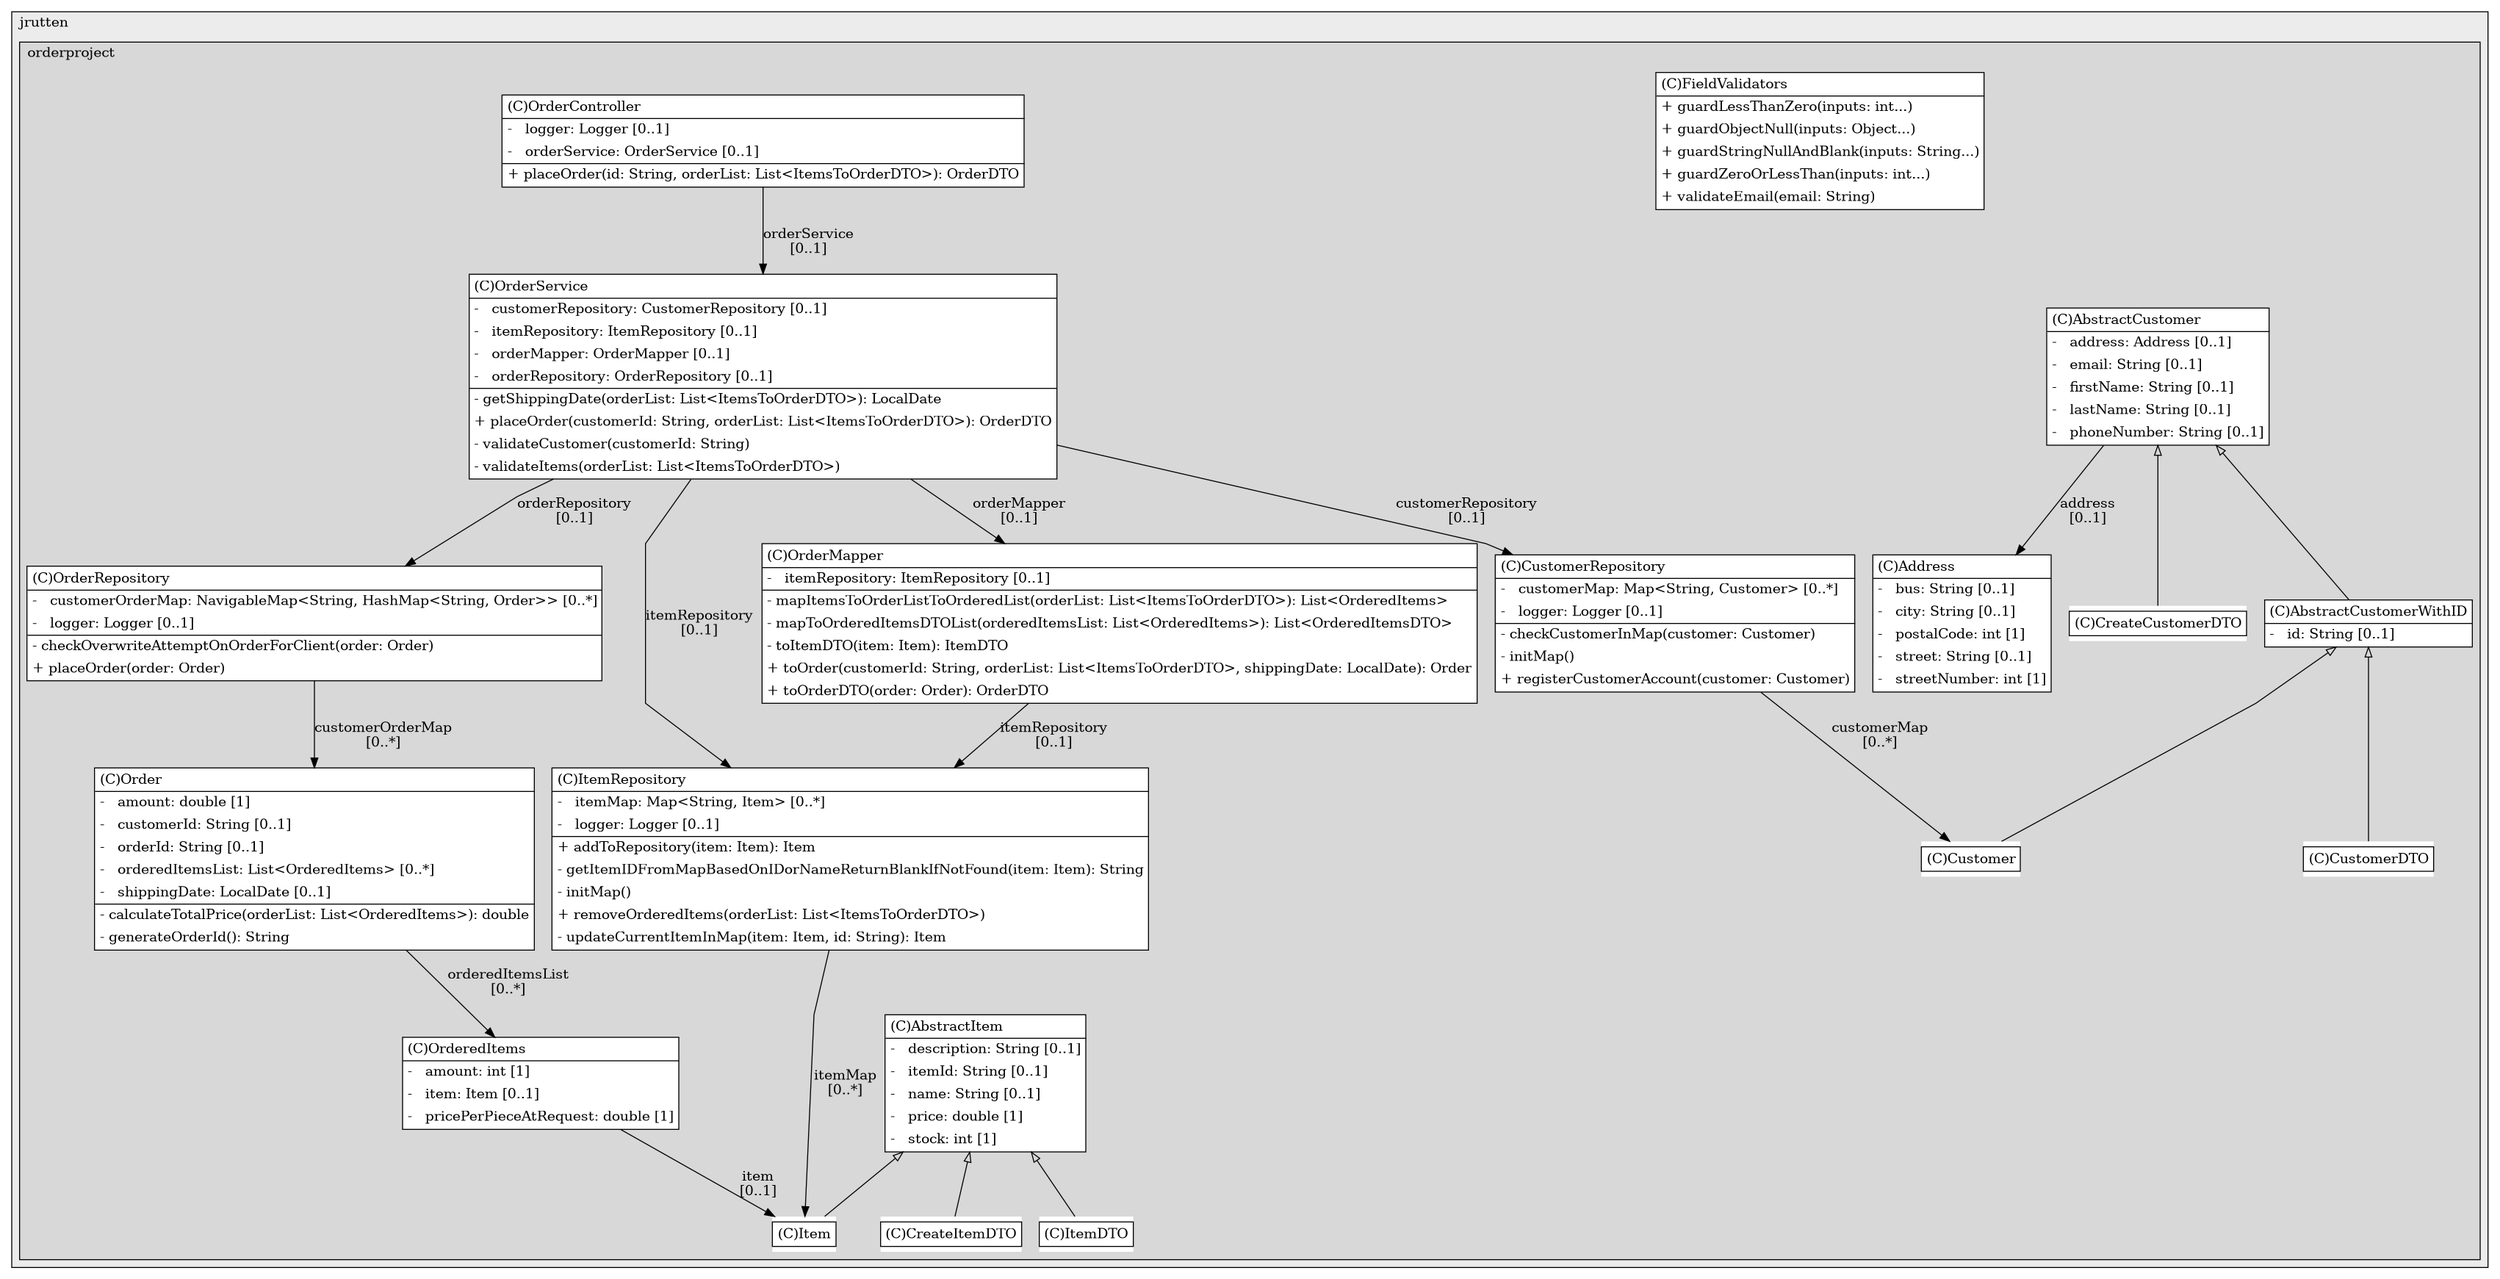 @startuml

/' diagram meta data start
config=StructureConfiguration;
{
  "projectClassification": {
    "searchMode": "OpenProject", // OpenProject, AllProjects
    "includedProjects": "",
    "pathEndKeywords": "*.impl",
    "isClientPath": "",
    "isClientName": "",
    "isTestPath": "",
    "isTestName": "",
    "isMappingPath": "",
    "isMappingName": "",
    "isDataAccessPath": "",
    "isDataAccessName": "",
    "isDataStructurePath": "",
    "isDataStructureName": "",
    "isInterfaceStructuresPath": "",
    "isInterfaceStructuresName": "",
    "isEntryPointPath": "",
    "isEntryPointName": "",
    "treatFinalFieldsAsMandatory": false
  },
  "graphRestriction": {
    "classPackageExcludeFilter": "",
    "classPackageIncludeFilter": "",
    "classNameExcludeFilter": "",
    "classNameIncludeFilter": "",
    "methodNameExcludeFilter": "",
    "methodNameIncludeFilter": "",
    "removeByInheritance": "", // inheritance/annotation based filtering is done in a second step
    "removeByAnnotation": "",
    "removeByClassPackage": "", // cleanup the graph after inheritance/annotation based filtering is done
    "removeByClassName": "",
    "cutMappings": false,
    "cutEnum": true,
    "cutTests": true,
    "cutClient": true,
    "cutDataAccess": false,
    "cutInterfaceStructures": false,
    "cutDataStructures": false,
    "cutGetterAndSetter": true,
    "cutConstructors": true
  },
  "graphTraversal": {
    "forwardDepth": 6,
    "backwardDepth": 6,
    "classPackageExcludeFilter": "",
    "classPackageIncludeFilter": "",
    "classNameExcludeFilter": "",
    "classNameIncludeFilter": "",
    "methodNameExcludeFilter": "",
    "methodNameIncludeFilter": "",
    "hideMappings": false,
    "hideDataStructures": false,
    "hidePrivateMethods": true,
    "hideInterfaceCalls": true, // indirection: implementation -> interface (is hidden) -> implementation
    "onlyShowApplicationEntryPoints": false, // root node is included
    "useMethodCallsForStructureDiagram": "ForwardOnly" // ForwardOnly, BothDirections, No
  },
  "details": {
    "aggregation": "GroupByClass", // ByClass, GroupByClass, None
    "showClassGenericTypes": true,
    "showMethods": true,
    "showMethodParameterNames": true,
    "showMethodParameterTypes": true,
    "showMethodReturnType": true,
    "showPackageLevels": 2,
    "showDetailedClassStructure": true
  },
  "rootClass": "org.jrutten.orderproject.order.OrderService",
  "extensionCallbackMethod": "" // qualified.class.name#methodName - signature: public static String method(String)
}
diagram meta data end '/



digraph g {
    rankdir="TB"
    splines=polyline
    

'nodes 
subgraph cluster_1333511978 { 
   	label=jrutten
	labeljust=l
	fillcolor="#ececec"
	style=filled
   
   subgraph cluster_879562275 { 
   	label=orderproject
	labeljust=l
	fillcolor="#d8d8d8"
	style=filled
   
   AbstractCustomer1737554367[
	label=<<TABLE BORDER="1" CELLBORDER="0" CELLPADDING="4" CELLSPACING="0">
<TR><TD ALIGN="LEFT" >(C)AbstractCustomer</TD></TR>
<HR/>
<TR><TD ALIGN="LEFT" >-   address: Address [0..1]</TD></TR>
<TR><TD ALIGN="LEFT" >-   email: String [0..1]</TD></TR>
<TR><TD ALIGN="LEFT" >-   firstName: String [0..1]</TD></TR>
<TR><TD ALIGN="LEFT" >-   lastName: String [0..1]</TD></TR>
<TR><TD ALIGN="LEFT" >-   phoneNumber: String [0..1]</TD></TR>
</TABLE>>
	style=filled
	margin=0
	shape=plaintext
	fillcolor="#FFFFFF"
];

AbstractCustomerWithID1737554367[
	label=<<TABLE BORDER="1" CELLBORDER="0" CELLPADDING="4" CELLSPACING="0">
<TR><TD ALIGN="LEFT" >(C)AbstractCustomerWithID</TD></TR>
<HR/>
<TR><TD ALIGN="LEFT" >-   id: String [0..1]</TD></TR>
</TABLE>>
	style=filled
	margin=0
	shape=plaintext
	fillcolor="#FFFFFF"
];

AbstractItem895683956[
	label=<<TABLE BORDER="1" CELLBORDER="0" CELLPADDING="4" CELLSPACING="0">
<TR><TD ALIGN="LEFT" >(C)AbstractItem</TD></TR>
<HR/>
<TR><TD ALIGN="LEFT" >-   description: String [0..1]</TD></TR>
<TR><TD ALIGN="LEFT" >-   itemId: String [0..1]</TD></TR>
<TR><TD ALIGN="LEFT" >-   name: String [0..1]</TD></TR>
<TR><TD ALIGN="LEFT" >-   price: double [1]</TD></TR>
<TR><TD ALIGN="LEFT" >-   stock: int [1]</TD></TR>
</TABLE>>
	style=filled
	margin=0
	shape=plaintext
	fillcolor="#FFFFFF"
];

Address1737554367[
	label=<<TABLE BORDER="1" CELLBORDER="0" CELLPADDING="4" CELLSPACING="0">
<TR><TD ALIGN="LEFT" >(C)Address</TD></TR>
<HR/>
<TR><TD ALIGN="LEFT" >-   bus: String [0..1]</TD></TR>
<TR><TD ALIGN="LEFT" >-   city: String [0..1]</TD></TR>
<TR><TD ALIGN="LEFT" >-   postalCode: int [1]</TD></TR>
<TR><TD ALIGN="LEFT" >-   street: String [0..1]</TD></TR>
<TR><TD ALIGN="LEFT" >-   streetNumber: int [1]</TD></TR>
</TABLE>>
	style=filled
	margin=0
	shape=plaintext
	fillcolor="#FFFFFF"
];

CreateCustomerDTO1737554367[
	label=<<TABLE BORDER="1" CELLBORDER="0" CELLPADDING="4" CELLSPACING="0">
<TR><TD ALIGN="LEFT" >(C)CreateCustomerDTO</TD></TR>
</TABLE>>
	style=filled
	margin=0
	shape=plaintext
	fillcolor="#FFFFFF"
];

CreateItemDTO895683956[
	label=<<TABLE BORDER="1" CELLBORDER="0" CELLPADDING="4" CELLSPACING="0">
<TR><TD ALIGN="LEFT" >(C)CreateItemDTO</TD></TR>
</TABLE>>
	style=filled
	margin=0
	shape=plaintext
	fillcolor="#FFFFFF"
];

Customer1737554367[
	label=<<TABLE BORDER="1" CELLBORDER="0" CELLPADDING="4" CELLSPACING="0">
<TR><TD ALIGN="LEFT" >(C)Customer</TD></TR>
</TABLE>>
	style=filled
	margin=0
	shape=plaintext
	fillcolor="#FFFFFF"
];

CustomerDTO1737554367[
	label=<<TABLE BORDER="1" CELLBORDER="0" CELLPADDING="4" CELLSPACING="0">
<TR><TD ALIGN="LEFT" >(C)CustomerDTO</TD></TR>
</TABLE>>
	style=filled
	margin=0
	shape=plaintext
	fillcolor="#FFFFFF"
];

CustomerRepository1737554367[
	label=<<TABLE BORDER="1" CELLBORDER="0" CELLPADDING="4" CELLSPACING="0">
<TR><TD ALIGN="LEFT" >(C)CustomerRepository</TD></TR>
<HR/>
<TR><TD ALIGN="LEFT" >-   customerMap: Map&lt;String, Customer&gt; [0..*]</TD></TR>
<TR><TD ALIGN="LEFT" >-   logger: Logger [0..1]</TD></TR>
<HR/>
<TR><TD ALIGN="LEFT" >- checkCustomerInMap(customer: Customer)</TD></TR>
<TR><TD ALIGN="LEFT" >- initMap()</TD></TR>
<TR><TD ALIGN="LEFT" >+ registerCustomerAccount(customer: Customer)</TD></TR>
</TABLE>>
	style=filled
	margin=0
	shape=plaintext
	fillcolor="#FFFFFF"
];

FieldValidators194690310[
	label=<<TABLE BORDER="1" CELLBORDER="0" CELLPADDING="4" CELLSPACING="0">
<TR><TD ALIGN="LEFT" >(C)FieldValidators</TD></TR>
<HR/>
<TR><TD ALIGN="LEFT" >+ guardLessThanZero(inputs: int...)</TD></TR>
<TR><TD ALIGN="LEFT" >+ guardObjectNull(inputs: Object...)</TD></TR>
<TR><TD ALIGN="LEFT" >+ guardStringNullAndBlank(inputs: String...)</TD></TR>
<TR><TD ALIGN="LEFT" >+ guardZeroOrLessThan(inputs: int...)</TD></TR>
<TR><TD ALIGN="LEFT" >+ validateEmail(email: String)</TD></TR>
</TABLE>>
	style=filled
	margin=0
	shape=plaintext
	fillcolor="#FFFFFF"
];

Item895683956[
	label=<<TABLE BORDER="1" CELLBORDER="0" CELLPADDING="4" CELLSPACING="0">
<TR><TD ALIGN="LEFT" >(C)Item</TD></TR>
</TABLE>>
	style=filled
	margin=0
	shape=plaintext
	fillcolor="#FFFFFF"
];

ItemDTO895683956[
	label=<<TABLE BORDER="1" CELLBORDER="0" CELLPADDING="4" CELLSPACING="0">
<TR><TD ALIGN="LEFT" >(C)ItemDTO</TD></TR>
</TABLE>>
	style=filled
	margin=0
	shape=plaintext
	fillcolor="#FFFFFF"
];

ItemRepository895683956[
	label=<<TABLE BORDER="1" CELLBORDER="0" CELLPADDING="4" CELLSPACING="0">
<TR><TD ALIGN="LEFT" >(C)ItemRepository</TD></TR>
<HR/>
<TR><TD ALIGN="LEFT" >-   itemMap: Map&lt;String, Item&gt; [0..*]</TD></TR>
<TR><TD ALIGN="LEFT" >-   logger: Logger [0..1]</TD></TR>
<HR/>
<TR><TD ALIGN="LEFT" >+ addToRepository(item: Item): Item</TD></TR>
<TR><TD ALIGN="LEFT" >- getItemIDFromMapBasedOnIDorNameReturnBlankIfNotFound(item: Item): String</TD></TR>
<TR><TD ALIGN="LEFT" >- initMap()</TD></TR>
<TR><TD ALIGN="LEFT" >+ removeOrderedItems(orderList: List&lt;ItemsToOrderDTO&gt;)</TD></TR>
<TR><TD ALIGN="LEFT" >- updateCurrentItemInMap(item: Item, id: String): Item</TD></TR>
</TABLE>>
	style=filled
	margin=0
	shape=plaintext
	fillcolor="#FFFFFF"
];

Order2001879309[
	label=<<TABLE BORDER="1" CELLBORDER="0" CELLPADDING="4" CELLSPACING="0">
<TR><TD ALIGN="LEFT" >(C)Order</TD></TR>
<HR/>
<TR><TD ALIGN="LEFT" >-   amount: double [1]</TD></TR>
<TR><TD ALIGN="LEFT" >-   customerId: String [0..1]</TD></TR>
<TR><TD ALIGN="LEFT" >-   orderId: String [0..1]</TD></TR>
<TR><TD ALIGN="LEFT" >-   orderedItemsList: List&lt;OrderedItems&gt; [0..*]</TD></TR>
<TR><TD ALIGN="LEFT" >-   shippingDate: LocalDate [0..1]</TD></TR>
<HR/>
<TR><TD ALIGN="LEFT" >- calculateTotalPrice(orderList: List&lt;OrderedItems&gt;): double</TD></TR>
<TR><TD ALIGN="LEFT" >- generateOrderId(): String</TD></TR>
</TABLE>>
	style=filled
	margin=0
	shape=plaintext
	fillcolor="#FFFFFF"
];

OrderController2001879309[
	label=<<TABLE BORDER="1" CELLBORDER="0" CELLPADDING="4" CELLSPACING="0">
<TR><TD ALIGN="LEFT" >(C)OrderController</TD></TR>
<HR/>
<TR><TD ALIGN="LEFT" >-   logger: Logger [0..1]</TD></TR>
<TR><TD ALIGN="LEFT" >-   orderService: OrderService [0..1]</TD></TR>
<HR/>
<TR><TD ALIGN="LEFT" >+ placeOrder(id: String, orderList: List&lt;ItemsToOrderDTO&gt;): OrderDTO</TD></TR>
</TABLE>>
	style=filled
	margin=0
	shape=plaintext
	fillcolor="#FFFFFF"
];

OrderMapper2001879309[
	label=<<TABLE BORDER="1" CELLBORDER="0" CELLPADDING="4" CELLSPACING="0">
<TR><TD ALIGN="LEFT" >(C)OrderMapper</TD></TR>
<HR/>
<TR><TD ALIGN="LEFT" >-   itemRepository: ItemRepository [0..1]</TD></TR>
<HR/>
<TR><TD ALIGN="LEFT" >- mapItemsToOrderListToOrderedList(orderList: List&lt;ItemsToOrderDTO&gt;): List&lt;OrderedItems&gt;</TD></TR>
<TR><TD ALIGN="LEFT" >- mapToOrderedItemsDTOList(orderedItemsList: List&lt;OrderedItems&gt;): List&lt;OrderedItemsDTO&gt;</TD></TR>
<TR><TD ALIGN="LEFT" >- toItemDTO(item: Item): ItemDTO</TD></TR>
<TR><TD ALIGN="LEFT" >+ toOrder(customerId: String, orderList: List&lt;ItemsToOrderDTO&gt;, shippingDate: LocalDate): Order</TD></TR>
<TR><TD ALIGN="LEFT" >+ toOrderDTO(order: Order): OrderDTO</TD></TR>
</TABLE>>
	style=filled
	margin=0
	shape=plaintext
	fillcolor="#FFFFFF"
];

OrderRepository2001879309[
	label=<<TABLE BORDER="1" CELLBORDER="0" CELLPADDING="4" CELLSPACING="0">
<TR><TD ALIGN="LEFT" >(C)OrderRepository</TD></TR>
<HR/>
<TR><TD ALIGN="LEFT" >-   customerOrderMap: NavigableMap&lt;String, HashMap&lt;String, Order&gt;&gt; [0..*]</TD></TR>
<TR><TD ALIGN="LEFT" >-   logger: Logger [0..1]</TD></TR>
<HR/>
<TR><TD ALIGN="LEFT" >- checkOverwriteAttemptOnOrderForClient(order: Order)</TD></TR>
<TR><TD ALIGN="LEFT" >+ placeOrder(order: Order)</TD></TR>
</TABLE>>
	style=filled
	margin=0
	shape=plaintext
	fillcolor="#FFFFFF"
];

OrderService2001879309[
	label=<<TABLE BORDER="1" CELLBORDER="0" CELLPADDING="4" CELLSPACING="0">
<TR><TD ALIGN="LEFT" >(C)OrderService</TD></TR>
<HR/>
<TR><TD ALIGN="LEFT" >-   customerRepository: CustomerRepository [0..1]</TD></TR>
<TR><TD ALIGN="LEFT" >-   itemRepository: ItemRepository [0..1]</TD></TR>
<TR><TD ALIGN="LEFT" >-   orderMapper: OrderMapper [0..1]</TD></TR>
<TR><TD ALIGN="LEFT" >-   orderRepository: OrderRepository [0..1]</TD></TR>
<HR/>
<TR><TD ALIGN="LEFT" >- getShippingDate(orderList: List&lt;ItemsToOrderDTO&gt;): LocalDate</TD></TR>
<TR><TD ALIGN="LEFT" >+ placeOrder(customerId: String, orderList: List&lt;ItemsToOrderDTO&gt;): OrderDTO</TD></TR>
<TR><TD ALIGN="LEFT" >- validateCustomer(customerId: String)</TD></TR>
<TR><TD ALIGN="LEFT" >- validateItems(orderList: List&lt;ItemsToOrderDTO&gt;)</TD></TR>
</TABLE>>
	style=filled
	margin=0
	shape=plaintext
	fillcolor="#FFFFFF"
];

OrderedItems2001879309[
	label=<<TABLE BORDER="1" CELLBORDER="0" CELLPADDING="4" CELLSPACING="0">
<TR><TD ALIGN="LEFT" >(C)OrderedItems</TD></TR>
<HR/>
<TR><TD ALIGN="LEFT" >-   amount: int [1]</TD></TR>
<TR><TD ALIGN="LEFT" >-   item: Item [0..1]</TD></TR>
<TR><TD ALIGN="LEFT" >-   pricePerPieceAtRequest: double [1]</TD></TR>
</TABLE>>
	style=filled
	margin=0
	shape=plaintext
	fillcolor="#FFFFFF"
];
} 
} 

'edges    
AbstractCustomer1737554367 -> AbstractCustomerWithID1737554367[arrowhead=none, arrowtail=empty, dir=both];
AbstractCustomer1737554367 -> Address1737554367[label="address
[0..1]"];
AbstractCustomer1737554367 -> CreateCustomerDTO1737554367[arrowhead=none, arrowtail=empty, dir=both];
AbstractCustomerWithID1737554367 -> Customer1737554367[arrowhead=none, arrowtail=empty, dir=both];
AbstractCustomerWithID1737554367 -> CustomerDTO1737554367[arrowhead=none, arrowtail=empty, dir=both];
AbstractItem895683956 -> CreateItemDTO895683956[arrowhead=none, arrowtail=empty, dir=both];
AbstractItem895683956 -> Item895683956[arrowhead=none, arrowtail=empty, dir=both];
AbstractItem895683956 -> ItemDTO895683956[arrowhead=none, arrowtail=empty, dir=both];
CustomerRepository1737554367 -> Customer1737554367[label="customerMap
[0..*]"];
ItemRepository895683956 -> Item895683956[label="itemMap
[0..*]"];
Order2001879309 -> OrderedItems2001879309[label="orderedItemsList
[0..*]"];
OrderController2001879309 -> OrderService2001879309[label="orderService
[0..1]"];
OrderMapper2001879309 -> ItemRepository895683956[label="itemRepository
[0..1]"];
OrderRepository2001879309 -> Order2001879309[label="customerOrderMap
[0..*]"];
OrderService2001879309 -> CustomerRepository1737554367[label="customerRepository
[0..1]"];
OrderService2001879309 -> ItemRepository895683956[label="itemRepository
[0..1]"];
OrderService2001879309 -> OrderMapper2001879309[label="orderMapper
[0..1]"];
OrderService2001879309 -> OrderRepository2001879309[label="orderRepository
[0..1]"];
OrderedItems2001879309 -> Item895683956[label="item
[0..1]"];
    
}
@enduml
